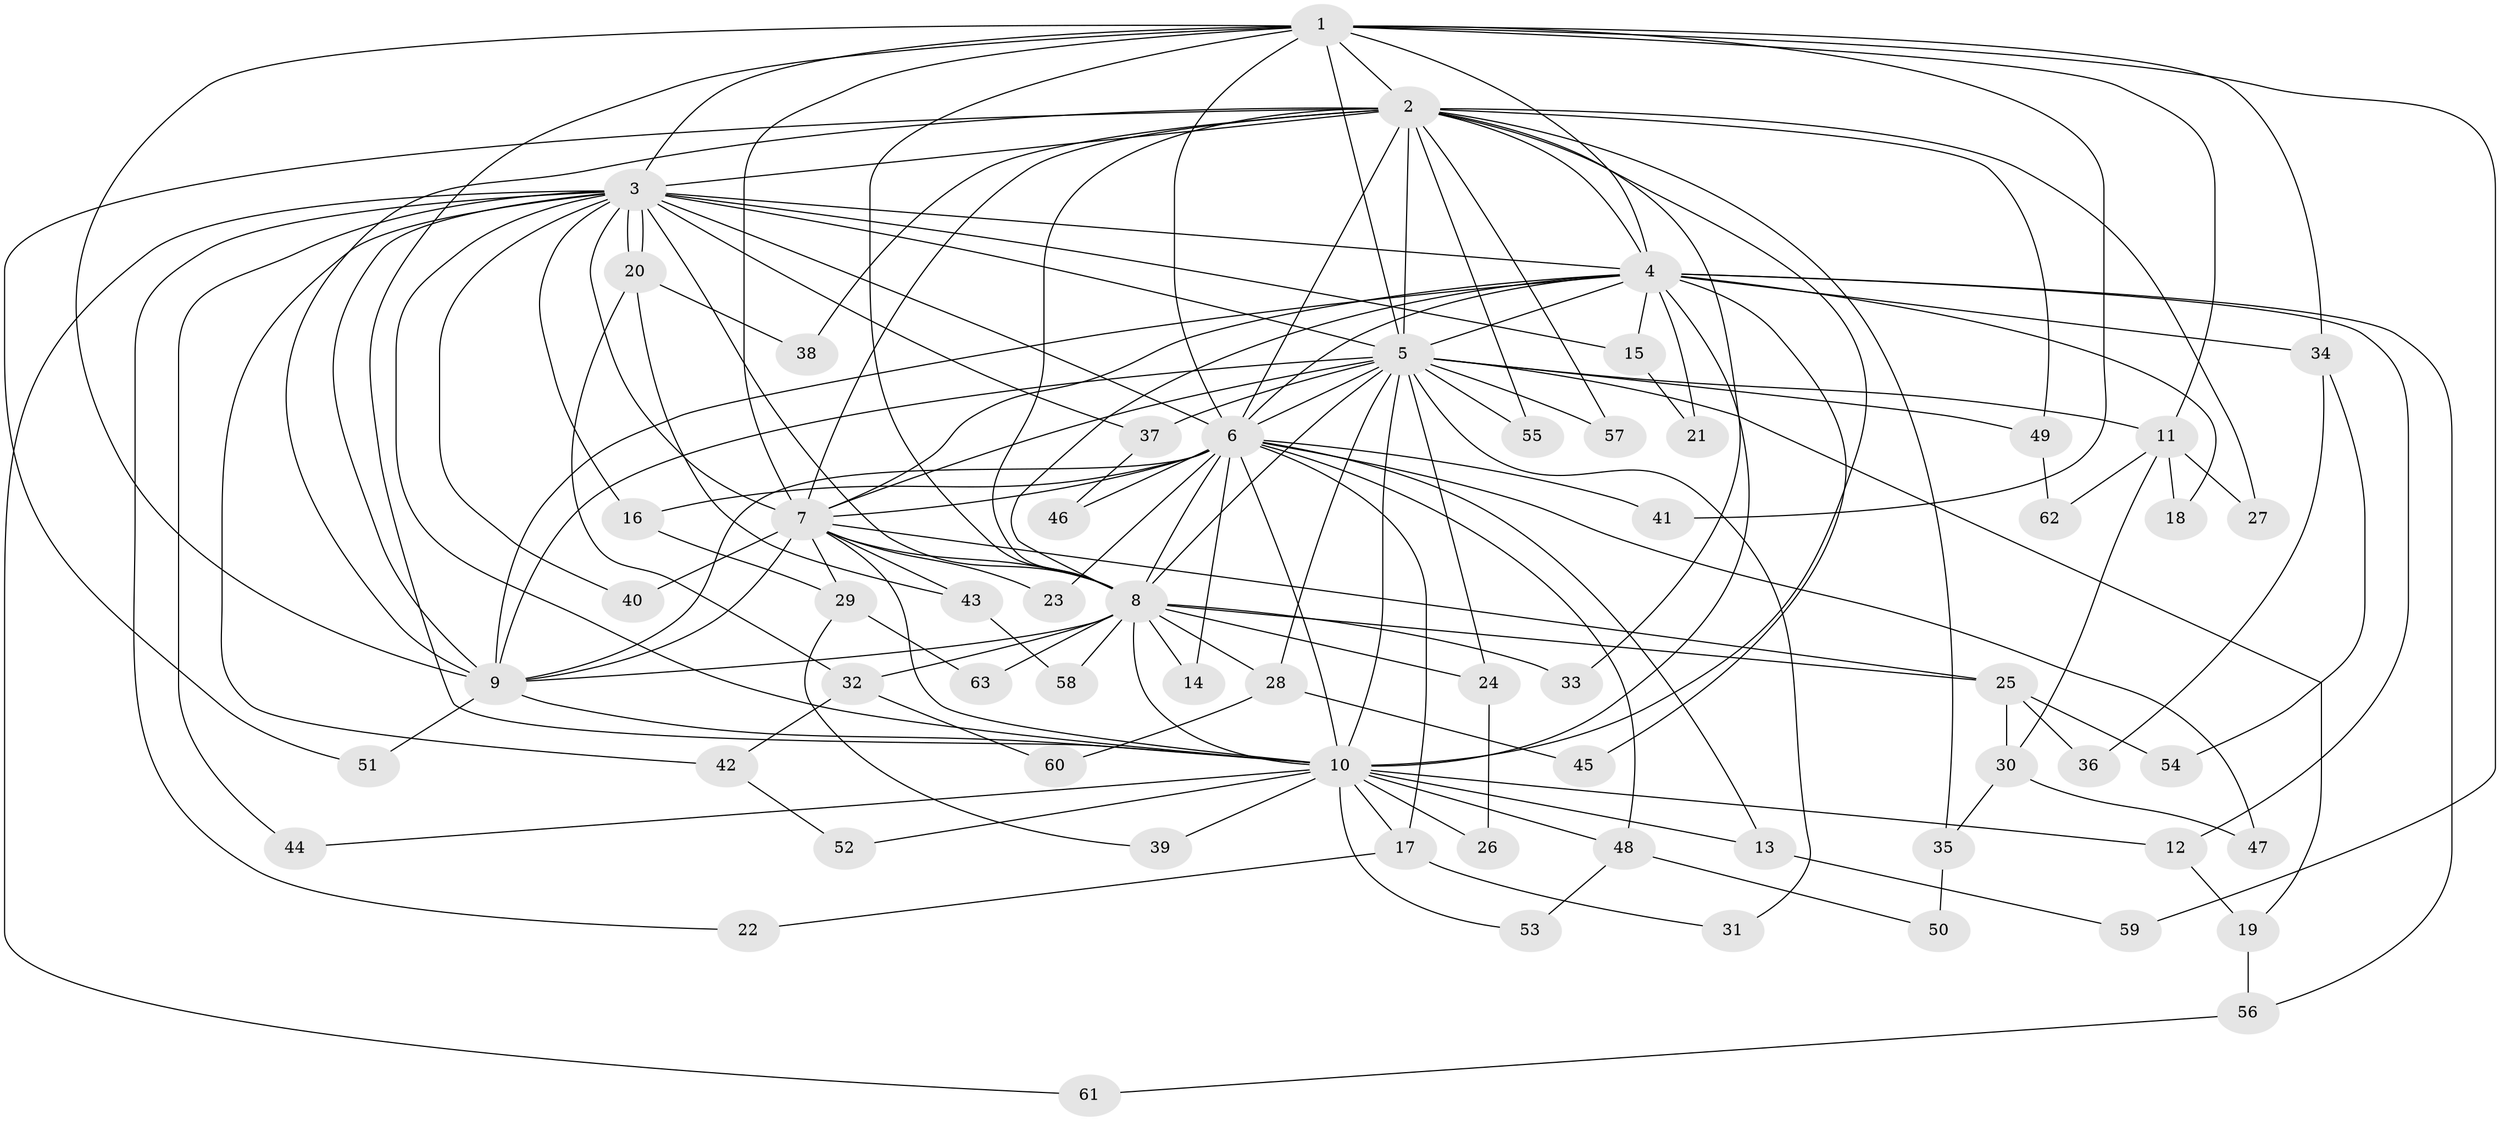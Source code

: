 // Generated by graph-tools (version 1.1) at 2025/49/03/09/25 03:49:35]
// undirected, 63 vertices, 151 edges
graph export_dot {
graph [start="1"]
  node [color=gray90,style=filled];
  1;
  2;
  3;
  4;
  5;
  6;
  7;
  8;
  9;
  10;
  11;
  12;
  13;
  14;
  15;
  16;
  17;
  18;
  19;
  20;
  21;
  22;
  23;
  24;
  25;
  26;
  27;
  28;
  29;
  30;
  31;
  32;
  33;
  34;
  35;
  36;
  37;
  38;
  39;
  40;
  41;
  42;
  43;
  44;
  45;
  46;
  47;
  48;
  49;
  50;
  51;
  52;
  53;
  54;
  55;
  56;
  57;
  58;
  59;
  60;
  61;
  62;
  63;
  1 -- 2;
  1 -- 3;
  1 -- 4;
  1 -- 5;
  1 -- 6;
  1 -- 7;
  1 -- 8;
  1 -- 9;
  1 -- 10;
  1 -- 11;
  1 -- 34;
  1 -- 41;
  1 -- 59;
  2 -- 3;
  2 -- 4;
  2 -- 5;
  2 -- 6;
  2 -- 7;
  2 -- 8;
  2 -- 9;
  2 -- 10;
  2 -- 27;
  2 -- 33;
  2 -- 35;
  2 -- 38;
  2 -- 49;
  2 -- 51;
  2 -- 55;
  2 -- 57;
  3 -- 4;
  3 -- 5;
  3 -- 6;
  3 -- 7;
  3 -- 8;
  3 -- 9;
  3 -- 10;
  3 -- 15;
  3 -- 16;
  3 -- 20;
  3 -- 20;
  3 -- 22;
  3 -- 37;
  3 -- 40;
  3 -- 42;
  3 -- 44;
  3 -- 61;
  4 -- 5;
  4 -- 6;
  4 -- 7;
  4 -- 8;
  4 -- 9;
  4 -- 10;
  4 -- 12;
  4 -- 15;
  4 -- 18;
  4 -- 21;
  4 -- 34;
  4 -- 45;
  4 -- 56;
  5 -- 6;
  5 -- 7;
  5 -- 8;
  5 -- 9;
  5 -- 10;
  5 -- 11;
  5 -- 19;
  5 -- 24;
  5 -- 28;
  5 -- 31;
  5 -- 37;
  5 -- 49;
  5 -- 55;
  5 -- 57;
  6 -- 7;
  6 -- 8;
  6 -- 9;
  6 -- 10;
  6 -- 13;
  6 -- 14;
  6 -- 16;
  6 -- 17;
  6 -- 23;
  6 -- 41;
  6 -- 46;
  6 -- 47;
  6 -- 48;
  7 -- 8;
  7 -- 9;
  7 -- 10;
  7 -- 23;
  7 -- 25;
  7 -- 29;
  7 -- 40;
  7 -- 43;
  8 -- 9;
  8 -- 10;
  8 -- 14;
  8 -- 24;
  8 -- 25;
  8 -- 28;
  8 -- 32;
  8 -- 33;
  8 -- 58;
  8 -- 63;
  9 -- 10;
  9 -- 51;
  10 -- 12;
  10 -- 13;
  10 -- 17;
  10 -- 26;
  10 -- 39;
  10 -- 44;
  10 -- 48;
  10 -- 52;
  10 -- 53;
  11 -- 18;
  11 -- 27;
  11 -- 30;
  11 -- 62;
  12 -- 19;
  13 -- 59;
  15 -- 21;
  16 -- 29;
  17 -- 22;
  17 -- 31;
  19 -- 56;
  20 -- 32;
  20 -- 38;
  20 -- 43;
  24 -- 26;
  25 -- 30;
  25 -- 36;
  25 -- 54;
  28 -- 45;
  28 -- 60;
  29 -- 39;
  29 -- 63;
  30 -- 35;
  30 -- 47;
  32 -- 42;
  32 -- 60;
  34 -- 36;
  34 -- 54;
  35 -- 50;
  37 -- 46;
  42 -- 52;
  43 -- 58;
  48 -- 50;
  48 -- 53;
  49 -- 62;
  56 -- 61;
}
